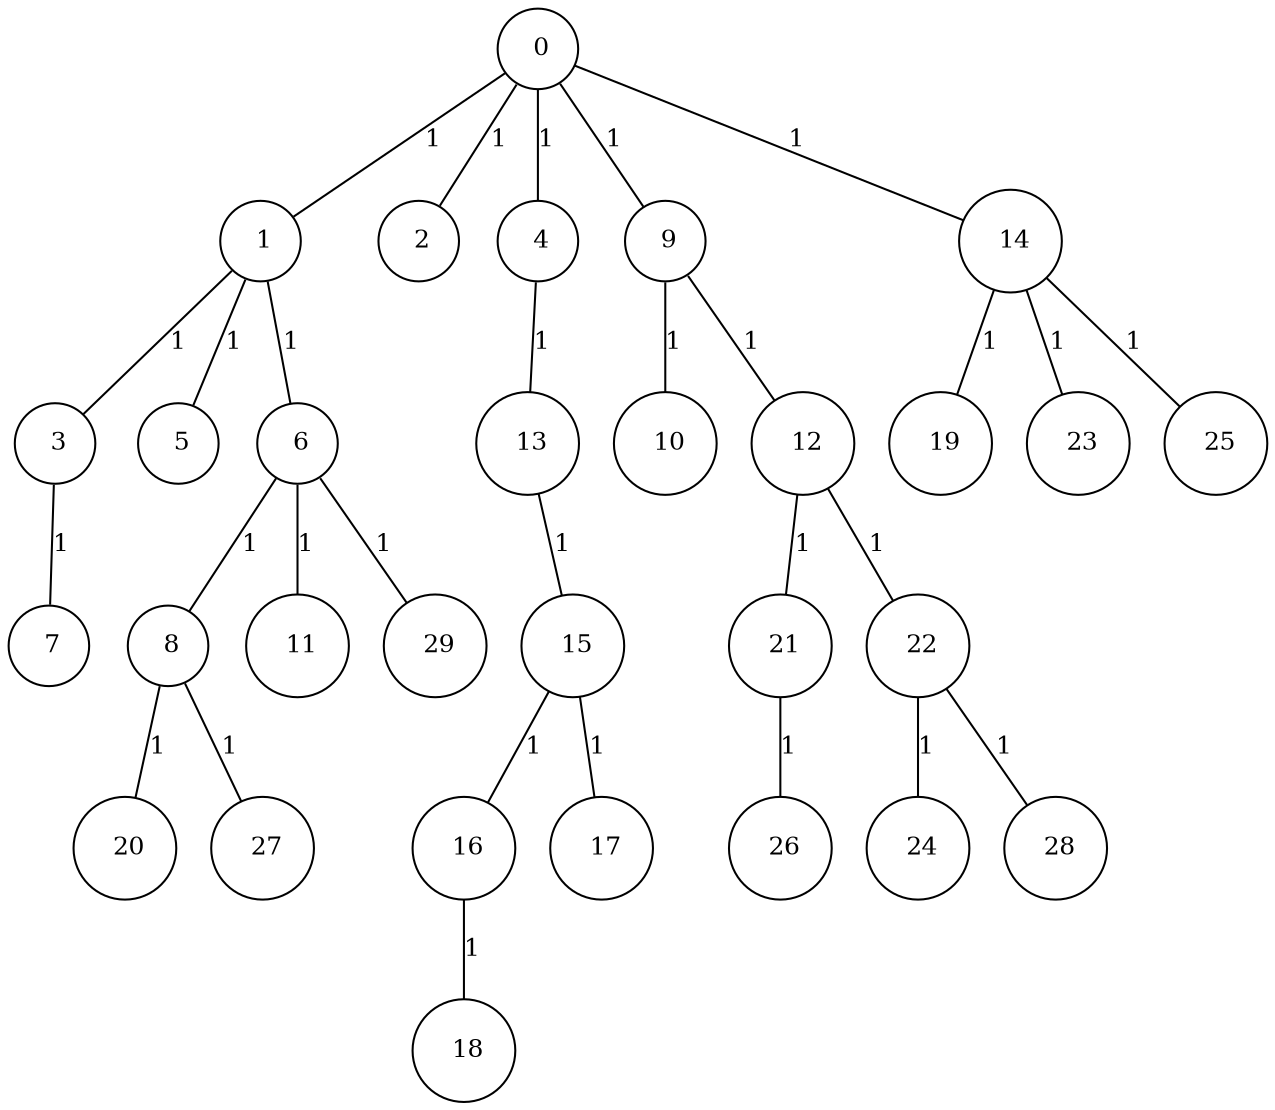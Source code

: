 graph G {
size="8.5,11;"
ratio = "expand;"
fixedsize="true;"
overlap="scale;"
node[shape=circle,width=.12,hight=.12,fontsize=12]
edge[fontsize=12]

0[label=" 0" color=black, pos="0.27373112,0.9378264!"];
1[label=" 1" color=black, pos="0.41892462,1.1671044!"];
2[label=" 2" color=black, pos="1.4297136,0.8004396!"];
3[label=" 3" color=black, pos="0.34349713,0.075401085!"];
4[label=" 4" color=black, pos="0.50886125,0.53211085!"];
5[label=" 5" color=black, pos="1.3829153,1.7955374!"];
6[label=" 6" color=black, pos="1.3956169,2.2647446!"];
7[label=" 7" color=black, pos="0.77172296,1.0376578!"];
8[label=" 8" color=black, pos="1.7123198,2.123695!"];
9[label=" 9" color=black, pos="1.8669931,0.29490122!"];
10[label=" 10" color=black, pos="2.2010668,1.8189964!"];
11[label=" 11" color=black, pos="2.3778879,2.2173462!"];
12[label=" 12" color=black, pos="1.2814009,1.6869881!"];
13[label=" 13" color=black, pos="1.3948416,1.9508935!"];
14[label=" 14" color=black, pos="1.3302302,0.99276839!"];
15[label=" 15" color=black, pos="1.9482059,0.14740722!"];
16[label=" 16" color=black, pos="0.0059103272,2.7917702!"];
17[label=" 17" color=black, pos="1.5619016,2.1696101!"];
18[label=" 18" color=black, pos="0.18201222,1.3075322!"];
19[label=" 19" color=black, pos="1.8830039,1.4466492!"];
20[label=" 20" color=black, pos="0.27433539,0.82872104!"];
21[label=" 21" color=black, pos="0.61616267,2.4596355!"];
22[label=" 22" color=black, pos="2.9952526,1.048346!"];
23[label=" 23" color=black, pos="2.48283,0.60398428!"];
24[label=" 24" color=black, pos="1.4668554,1.3616437!"];
25[label=" 25" color=black, pos="1.4824259,0.79172532!"];
26[label=" 26" color=black, pos="0.51986033,1.2243381!"];
27[label=" 27" color=black, pos="1.6241359,1.567269!"];
28[label=" 28" color=black, pos="0.80462457,0.56764831!"];
29[label=" 29" color=black, pos="0.1756046,2.3671801!"];
0--1[label="1"]
0--2[label="1"]
0--4[label="1"]
0--9[label="1"]
0--14[label="1"]
1--3[label="1"]
1--5[label="1"]
1--6[label="1"]
3--7[label="1"]
4--13[label="1"]
6--8[label="1"]
6--11[label="1"]
6--29[label="1"]
8--20[label="1"]
8--27[label="1"]
9--10[label="1"]
9--12[label="1"]
12--21[label="1"]
12--22[label="1"]
13--15[label="1"]
14--19[label="1"]
14--23[label="1"]
14--25[label="1"]
15--16[label="1"]
15--17[label="1"]
16--18[label="1"]
21--26[label="1"]
22--24[label="1"]
22--28[label="1"]

}
